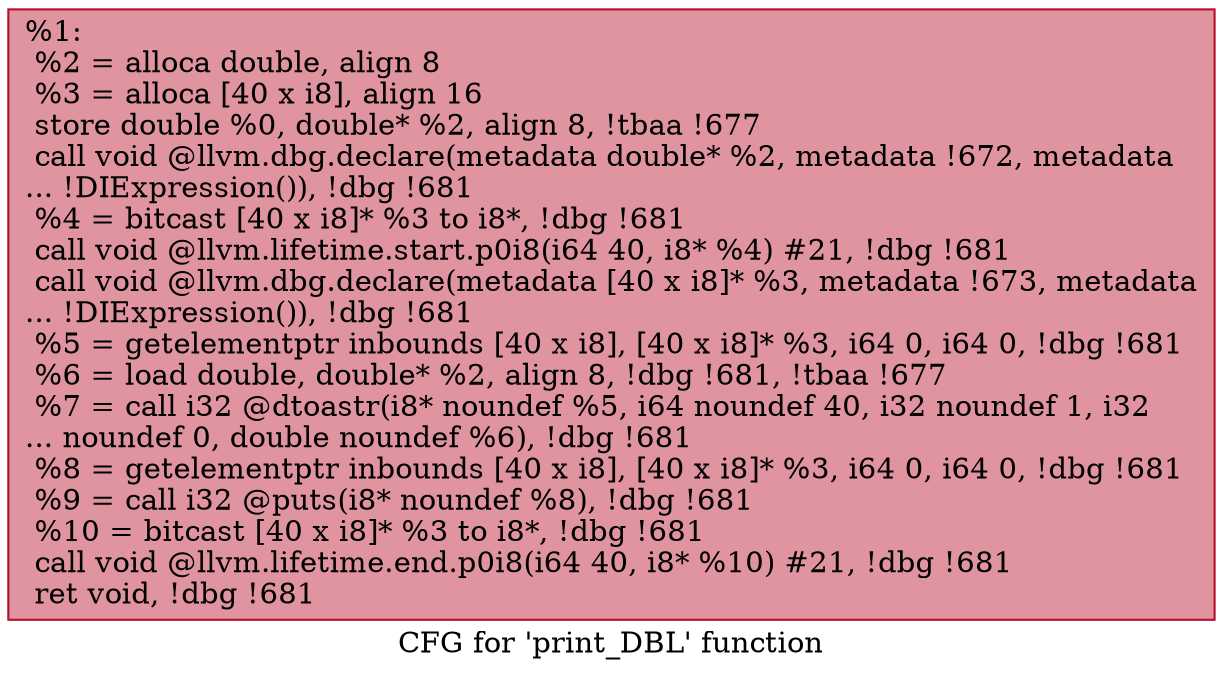 digraph "CFG for 'print_DBL' function" {
	label="CFG for 'print_DBL' function";

	Node0xa34c80 [shape=record,color="#b70d28ff", style=filled, fillcolor="#b70d2870",label="{%1:\l  %2 = alloca double, align 8\l  %3 = alloca [40 x i8], align 16\l  store double %0, double* %2, align 8, !tbaa !677\l  call void @llvm.dbg.declare(metadata double* %2, metadata !672, metadata\l... !DIExpression()), !dbg !681\l  %4 = bitcast [40 x i8]* %3 to i8*, !dbg !681\l  call void @llvm.lifetime.start.p0i8(i64 40, i8* %4) #21, !dbg !681\l  call void @llvm.dbg.declare(metadata [40 x i8]* %3, metadata !673, metadata\l... !DIExpression()), !dbg !681\l  %5 = getelementptr inbounds [40 x i8], [40 x i8]* %3, i64 0, i64 0, !dbg !681\l  %6 = load double, double* %2, align 8, !dbg !681, !tbaa !677\l  %7 = call i32 @dtoastr(i8* noundef %5, i64 noundef 40, i32 noundef 1, i32\l... noundef 0, double noundef %6), !dbg !681\l  %8 = getelementptr inbounds [40 x i8], [40 x i8]* %3, i64 0, i64 0, !dbg !681\l  %9 = call i32 @puts(i8* noundef %8), !dbg !681\l  %10 = bitcast [40 x i8]* %3 to i8*, !dbg !681\l  call void @llvm.lifetime.end.p0i8(i64 40, i8* %10) #21, !dbg !681\l  ret void, !dbg !681\l}"];
}
